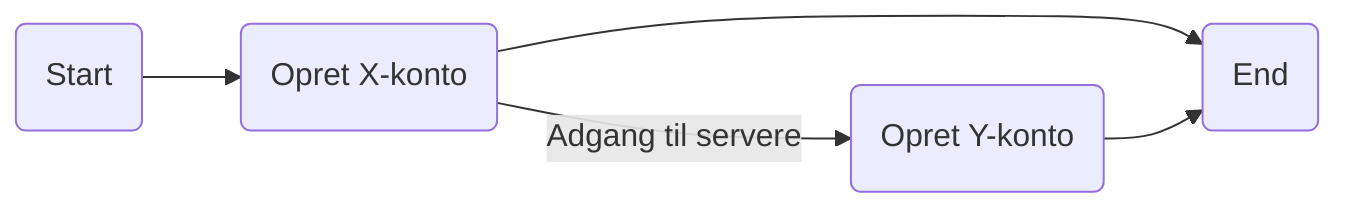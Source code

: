 graph LR
  S0(Start)
  T1(Opret X-konto)
  T2(Opret Y-konto)
  E0(End)
  
  S0-->T1
  T1--Adgang til servere-->T2
  T1-->E0
  T2-->E0